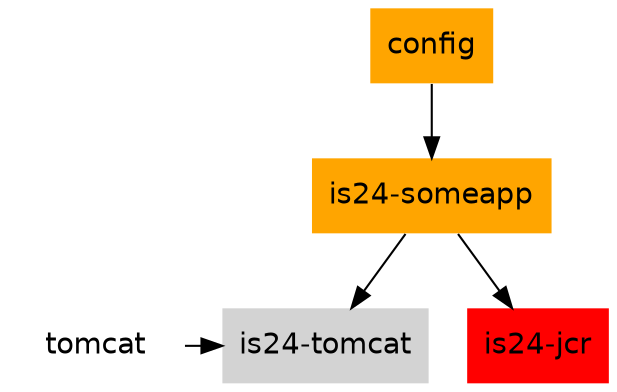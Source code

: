 digraph G {
    node[label="", style=filled, fillcolor=orange, color=none, shape=box, fontname=Helvetica];

    cc[label="tomcat", shape=oval, fillcolor=none]
    cc -> c
    {rank=same; cc c}

    a[label="config", textcolor=white, style=filled];
    b[label="is24-someapp"]
    c[label="is24-tomcat", fillcolor=lightgrey]
    d[label="is24-jcr", fillcolor=red]

    a -> b
    b -> c
    b -> d
}

